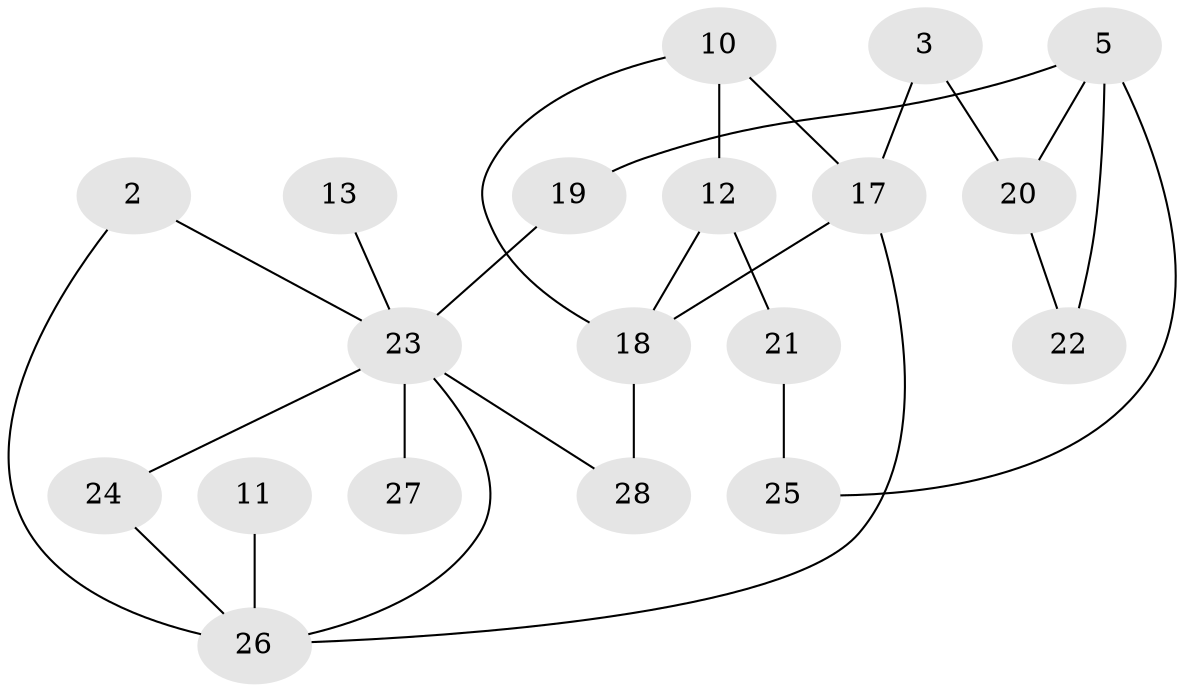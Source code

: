 // original degree distribution, {2: 0.3392857142857143, 3: 0.16071428571428573, 1: 0.23214285714285715, 0: 0.14285714285714285, 4: 0.08928571428571429, 5: 0.03571428571428571}
// Generated by graph-tools (version 1.1) at 2025/49/03/09/25 03:49:10]
// undirected, 19 vertices, 26 edges
graph export_dot {
graph [start="1"]
  node [color=gray90,style=filled];
  2;
  3;
  5;
  10;
  11;
  12;
  13;
  17;
  18;
  19;
  20;
  21;
  22;
  23;
  24;
  25;
  26;
  27;
  28;
  2 -- 23 [weight=1.0];
  2 -- 26 [weight=1.0];
  3 -- 17 [weight=1.0];
  3 -- 20 [weight=1.0];
  5 -- 19 [weight=1.0];
  5 -- 20 [weight=1.0];
  5 -- 22 [weight=1.0];
  5 -- 25 [weight=1.0];
  10 -- 12 [weight=1.0];
  10 -- 17 [weight=1.0];
  10 -- 18 [weight=1.0];
  11 -- 26 [weight=1.0];
  12 -- 18 [weight=1.0];
  12 -- 21 [weight=1.0];
  13 -- 23 [weight=1.0];
  17 -- 18 [weight=1.0];
  17 -- 26 [weight=1.0];
  18 -- 28 [weight=1.0];
  19 -- 23 [weight=1.0];
  20 -- 22 [weight=1.0];
  21 -- 25 [weight=1.0];
  23 -- 24 [weight=1.0];
  23 -- 26 [weight=1.0];
  23 -- 27 [weight=1.0];
  23 -- 28 [weight=1.0];
  24 -- 26 [weight=1.0];
}
